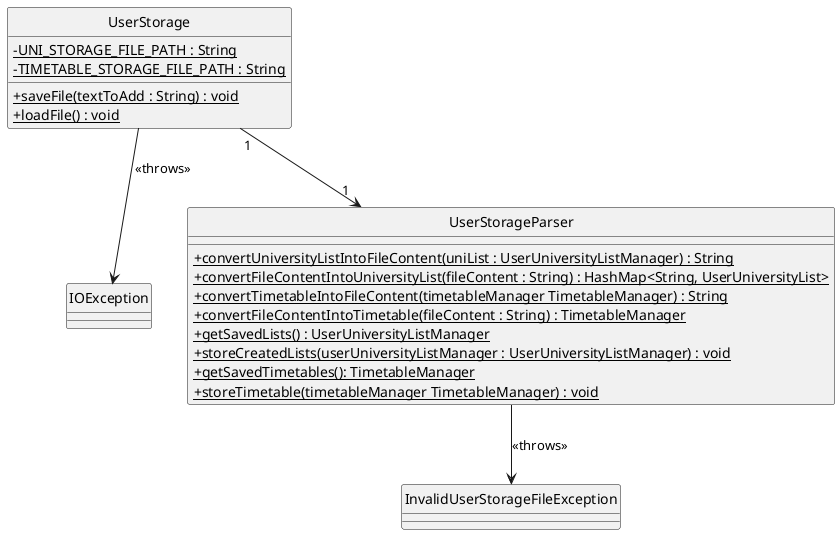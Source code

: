 @startuml
hide circle
skinparam classAttributeIconSize 0

class UserStorage {
    {static} - UNI_STORAGE_FILE_PATH : String
    {static} - TIMETABLE_STORAGE_FILE_PATH : String

    {static} + saveFile(textToAdd : String) : void
    {static} + loadFile() : void
}

class IOException {

}

class UserStorageParser {
    {static} + convertUniversityListIntoFileContent(uniList : UserUniversityListManager) : String
    {static} + convertFileContentIntoUniversityList(fileContent : String) : HashMap<String, UserUniversityList>
    {static} + convertTimetableIntoFileContent(timetableManager TimetableManager) : String
    {static} + convertFileContentIntoTimetable(fileContent : String) : TimetableManager
    {static} + getSavedLists() : UserUniversityListManager
    {static} + storeCreatedLists(userUniversityListManager : UserUniversityListManager) : void
    {static} + getSavedTimetables(): TimetableManager
    {static} + storeTimetable(timetableManager TimetableManager) : void
}

class InvalidUserStorageFileException {

}

UserStorage --> IOException : <<throws>>
UserStorage "1" --> "1" UserStorageParser
UserStorageParser --> InvalidUserStorageFileException : << throws>>
@enduml